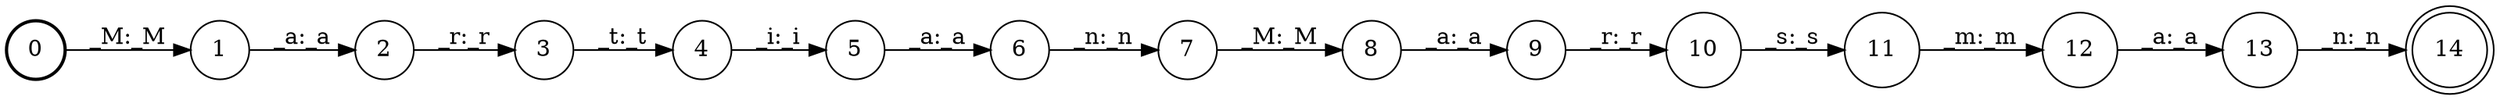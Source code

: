digraph FST {
rankdir = LR;
size = "22,17";
label = "";
center = 1;
orientation = Portrait;
ranksep = "0.4";
nodesep = "0.25";
0 [label = "0", shape = circle, style = bold, fontsize = 14]
	0 -> 1 [label = "_M:_M", fontsize = 14];
1 [label = "1", shape = circle, style = solid, fontsize = 14]
	1 -> 2 [label = "_a:_a", fontsize = 14];
2 [label = "2", shape = circle, style = solid, fontsize = 14]
	2 -> 3 [label = "_r:_r", fontsize = 14];
3 [label = "3", shape = circle, style = solid, fontsize = 14]
	3 -> 4 [label = "_t:_t", fontsize = 14];
4 [label = "4", shape = circle, style = solid, fontsize = 14]
	4 -> 5 [label = "_i:_i", fontsize = 14];
5 [label = "5", shape = circle, style = solid, fontsize = 14]
	5 -> 6 [label = "_a:_a", fontsize = 14];
6 [label = "6", shape = circle, style = solid, fontsize = 14]
	6 -> 7 [label = "_n:_n", fontsize = 14];
7 [label = "7", shape = circle, style = solid, fontsize = 14]
	7 -> 8 [label = "_M:_M", fontsize = 14];
8 [label = "8", shape = circle, style = solid, fontsize = 14]
	8 -> 9 [label = "_a:_a", fontsize = 14];
9 [label = "9", shape = circle, style = solid, fontsize = 14]
	9 -> 10 [label = "_r:_r", fontsize = 14];
10 [label = "10", shape = circle, style = solid, fontsize = 14]
	10 -> 11 [label = "_s:_s", fontsize = 14];
11 [label = "11", shape = circle, style = solid, fontsize = 14]
	11 -> 12 [label = "_m:_m", fontsize = 14];
12 [label = "12", shape = circle, style = solid, fontsize = 14]
	12 -> 13 [label = "_a:_a", fontsize = 14];
13 [label = "13", shape = circle, style = solid, fontsize = 14]
	13 -> 14 [label = "_n:_n", fontsize = 14];
14 [label = "14", shape = doublecircle, style = solid, fontsize = 14]
}
